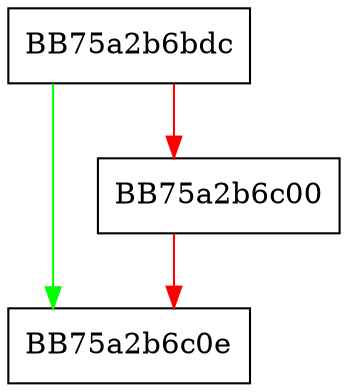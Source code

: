 digraph vfo_create {
  node [shape="box"];
  graph [splines=ortho];
  BB75a2b6bdc -> BB75a2b6c0e [color="green"];
  BB75a2b6bdc -> BB75a2b6c00 [color="red"];
  BB75a2b6c00 -> BB75a2b6c0e [color="red"];
}